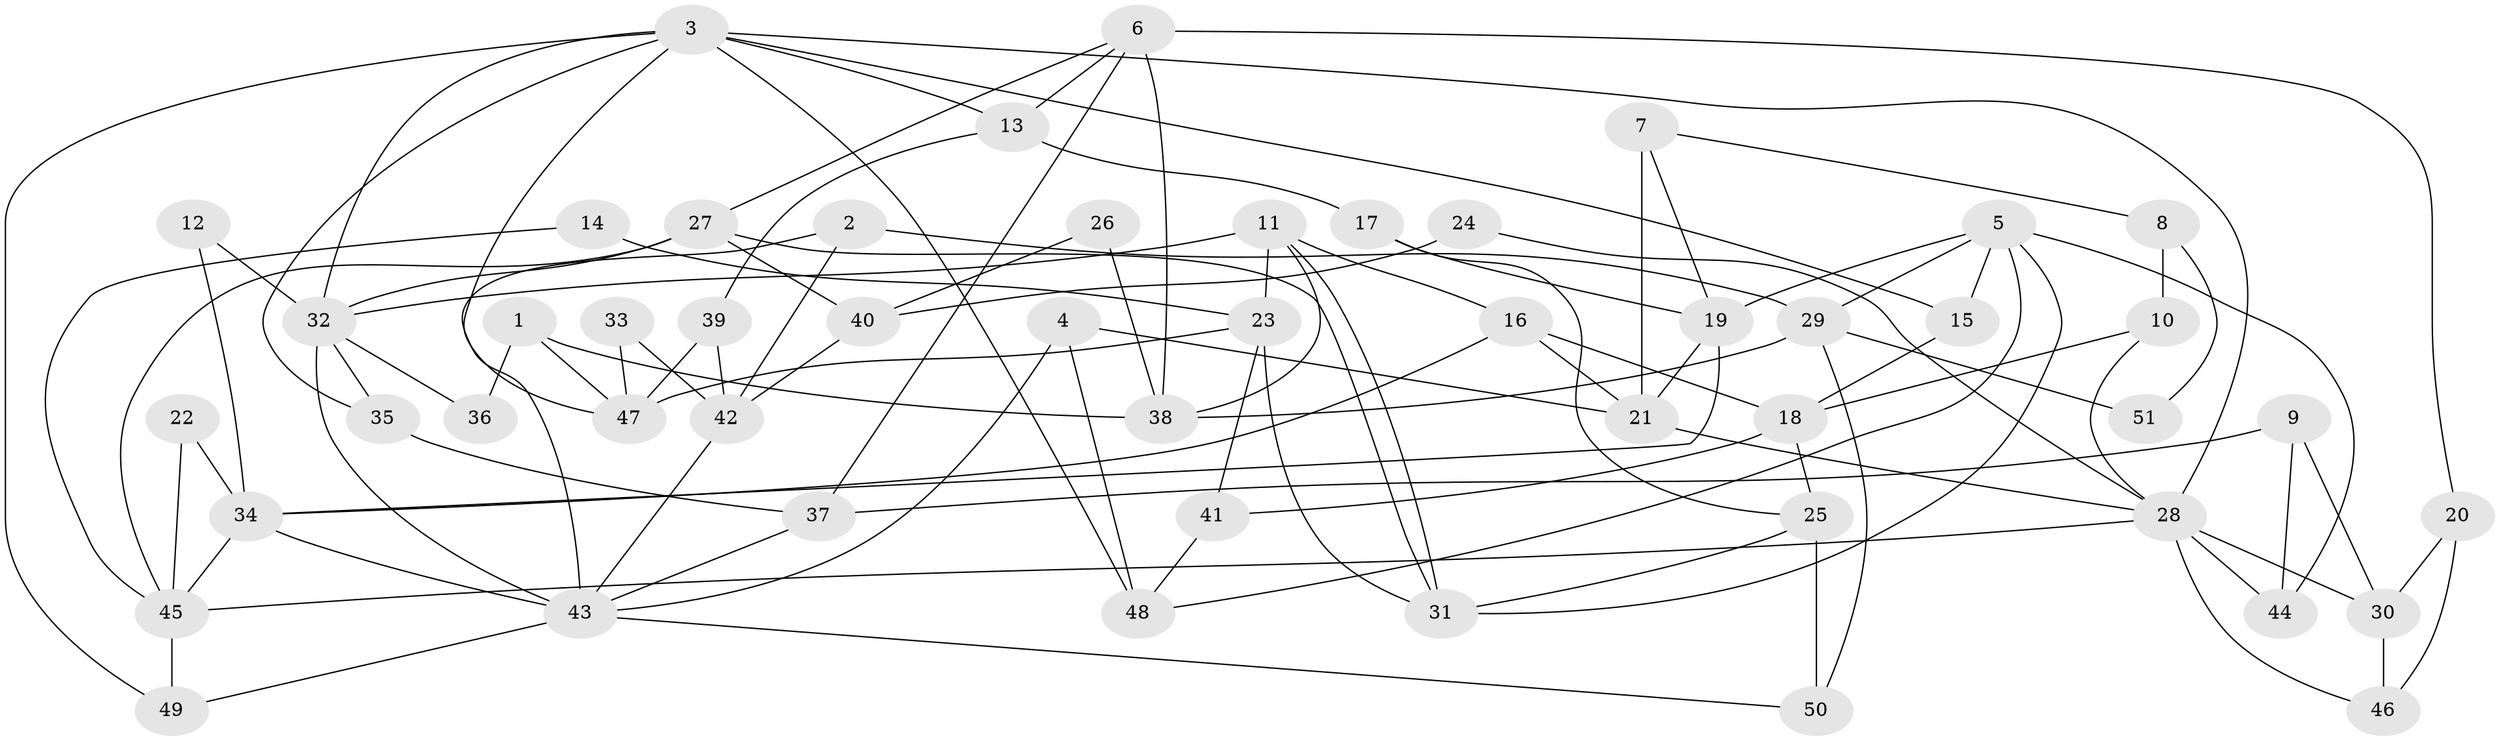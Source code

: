 // Generated by graph-tools (version 1.1) at 2025/11/02/27/25 16:11:21]
// undirected, 51 vertices, 102 edges
graph export_dot {
graph [start="1"]
  node [color=gray90,style=filled];
  1;
  2;
  3;
  4;
  5;
  6;
  7;
  8;
  9;
  10;
  11;
  12;
  13;
  14;
  15;
  16;
  17;
  18;
  19;
  20;
  21;
  22;
  23;
  24;
  25;
  26;
  27;
  28;
  29;
  30;
  31;
  32;
  33;
  34;
  35;
  36;
  37;
  38;
  39;
  40;
  41;
  42;
  43;
  44;
  45;
  46;
  47;
  48;
  49;
  50;
  51;
  1 -- 47;
  1 -- 38;
  1 -- 36;
  2 -- 29;
  2 -- 43;
  2 -- 42;
  3 -- 48;
  3 -- 32;
  3 -- 13;
  3 -- 15;
  3 -- 28;
  3 -- 35;
  3 -- 47;
  3 -- 49;
  4 -- 43;
  4 -- 21;
  4 -- 48;
  5 -- 48;
  5 -- 19;
  5 -- 15;
  5 -- 29;
  5 -- 31;
  5 -- 44;
  6 -- 38;
  6 -- 27;
  6 -- 13;
  6 -- 20;
  6 -- 37;
  7 -- 21;
  7 -- 19;
  7 -- 8;
  8 -- 10;
  8 -- 51;
  9 -- 30;
  9 -- 44;
  9 -- 37;
  10 -- 18;
  10 -- 28;
  11 -- 23;
  11 -- 16;
  11 -- 31;
  11 -- 32;
  11 -- 38;
  12 -- 34;
  12 -- 32;
  13 -- 17;
  13 -- 39;
  14 -- 23;
  14 -- 45;
  15 -- 18;
  16 -- 34;
  16 -- 18;
  16 -- 21;
  17 -- 19;
  17 -- 25;
  18 -- 25;
  18 -- 41;
  19 -- 34;
  19 -- 21;
  20 -- 46;
  20 -- 30;
  21 -- 28;
  22 -- 34;
  22 -- 45;
  23 -- 31;
  23 -- 47;
  23 -- 41;
  24 -- 40;
  24 -- 28;
  25 -- 31;
  25 -- 50;
  26 -- 38;
  26 -- 40;
  27 -- 31;
  27 -- 32;
  27 -- 40;
  27 -- 45;
  28 -- 45;
  28 -- 30;
  28 -- 44;
  28 -- 46;
  29 -- 50;
  29 -- 38;
  29 -- 51;
  30 -- 46;
  32 -- 35;
  32 -- 36;
  32 -- 43;
  33 -- 42;
  33 -- 47;
  34 -- 45;
  34 -- 43;
  35 -- 37;
  37 -- 43;
  39 -- 42;
  39 -- 47;
  40 -- 42;
  41 -- 48;
  42 -- 43;
  43 -- 49;
  43 -- 50;
  45 -- 49;
}
